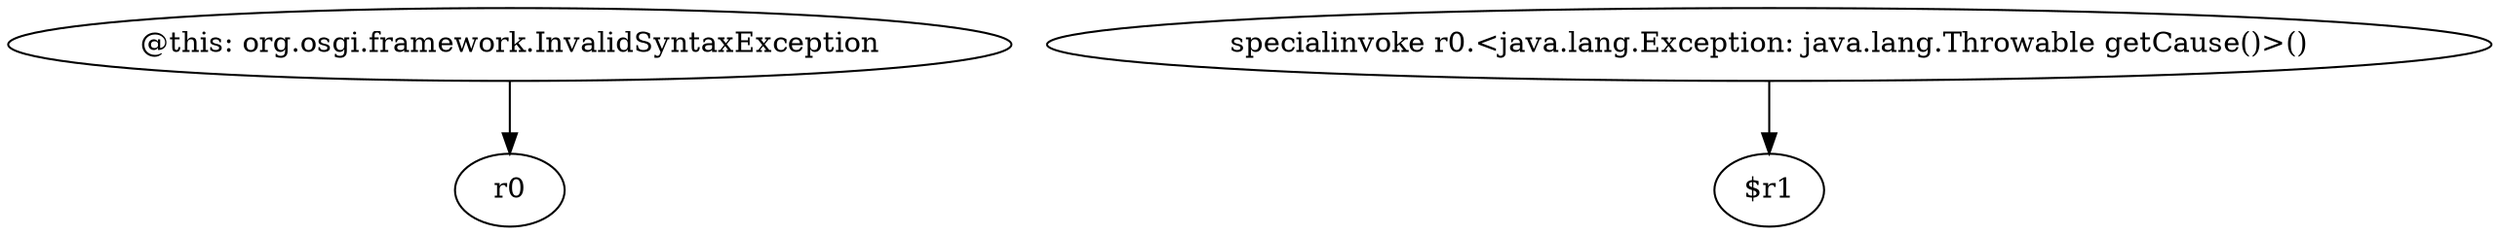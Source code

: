 digraph g {
0[label="@this: org.osgi.framework.InvalidSyntaxException"]
1[label="r0"]
0->1[label=""]
2[label="specialinvoke r0.<java.lang.Exception: java.lang.Throwable getCause()>()"]
3[label="$r1"]
2->3[label=""]
}